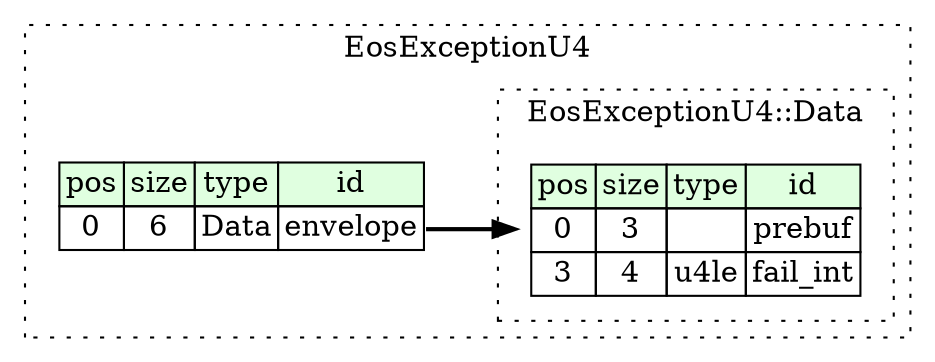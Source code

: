 digraph {
	rankdir=LR;
	node [shape=plaintext];
	subgraph cluster__eos_exception_u4 {
		label="EosExceptionU4";
		graph[style=dotted];

		eos_exception_u4__seq [label=<<TABLE BORDER="0" CELLBORDER="1" CELLSPACING="0">
			<TR><TD BGCOLOR="#E0FFE0">pos</TD><TD BGCOLOR="#E0FFE0">size</TD><TD BGCOLOR="#E0FFE0">type</TD><TD BGCOLOR="#E0FFE0">id</TD></TR>
			<TR><TD PORT="envelope_pos">0</TD><TD PORT="envelope_size">6</TD><TD>Data</TD><TD PORT="envelope_type">envelope</TD></TR>
		</TABLE>>];
		subgraph cluster__data {
			label="EosExceptionU4::Data";
			graph[style=dotted];

			data__seq [label=<<TABLE BORDER="0" CELLBORDER="1" CELLSPACING="0">
				<TR><TD BGCOLOR="#E0FFE0">pos</TD><TD BGCOLOR="#E0FFE0">size</TD><TD BGCOLOR="#E0FFE0">type</TD><TD BGCOLOR="#E0FFE0">id</TD></TR>
				<TR><TD PORT="prebuf_pos">0</TD><TD PORT="prebuf_size">3</TD><TD></TD><TD PORT="prebuf_type">prebuf</TD></TR>
				<TR><TD PORT="fail_int_pos">3</TD><TD PORT="fail_int_size">4</TD><TD>u4le</TD><TD PORT="fail_int_type">fail_int</TD></TR>
			</TABLE>>];
		}
	}
	eos_exception_u4__seq:envelope_type -> data__seq [style=bold];
}
